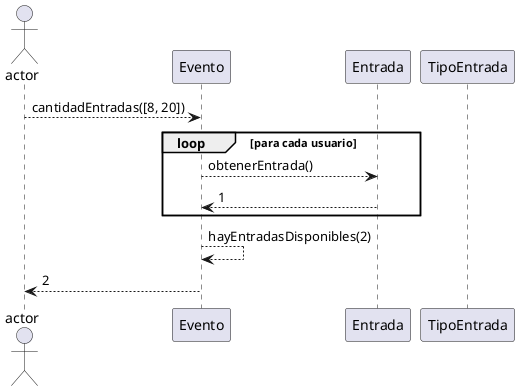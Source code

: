 @startuml
'https://plantuml.com/class-diagram

Actor actor

participant Evento as event order 1
participant Entrada as entrada order 2
participant TipoEntrada as tipo order 3

actor --> event: cantidadEntradas([8, 20])
loop para cada usuario
event --> entrada: obtenerEntrada()
return 1
end


event --> event: hayEntradasDisponibles(2)
event --> actor: 2
@enduml